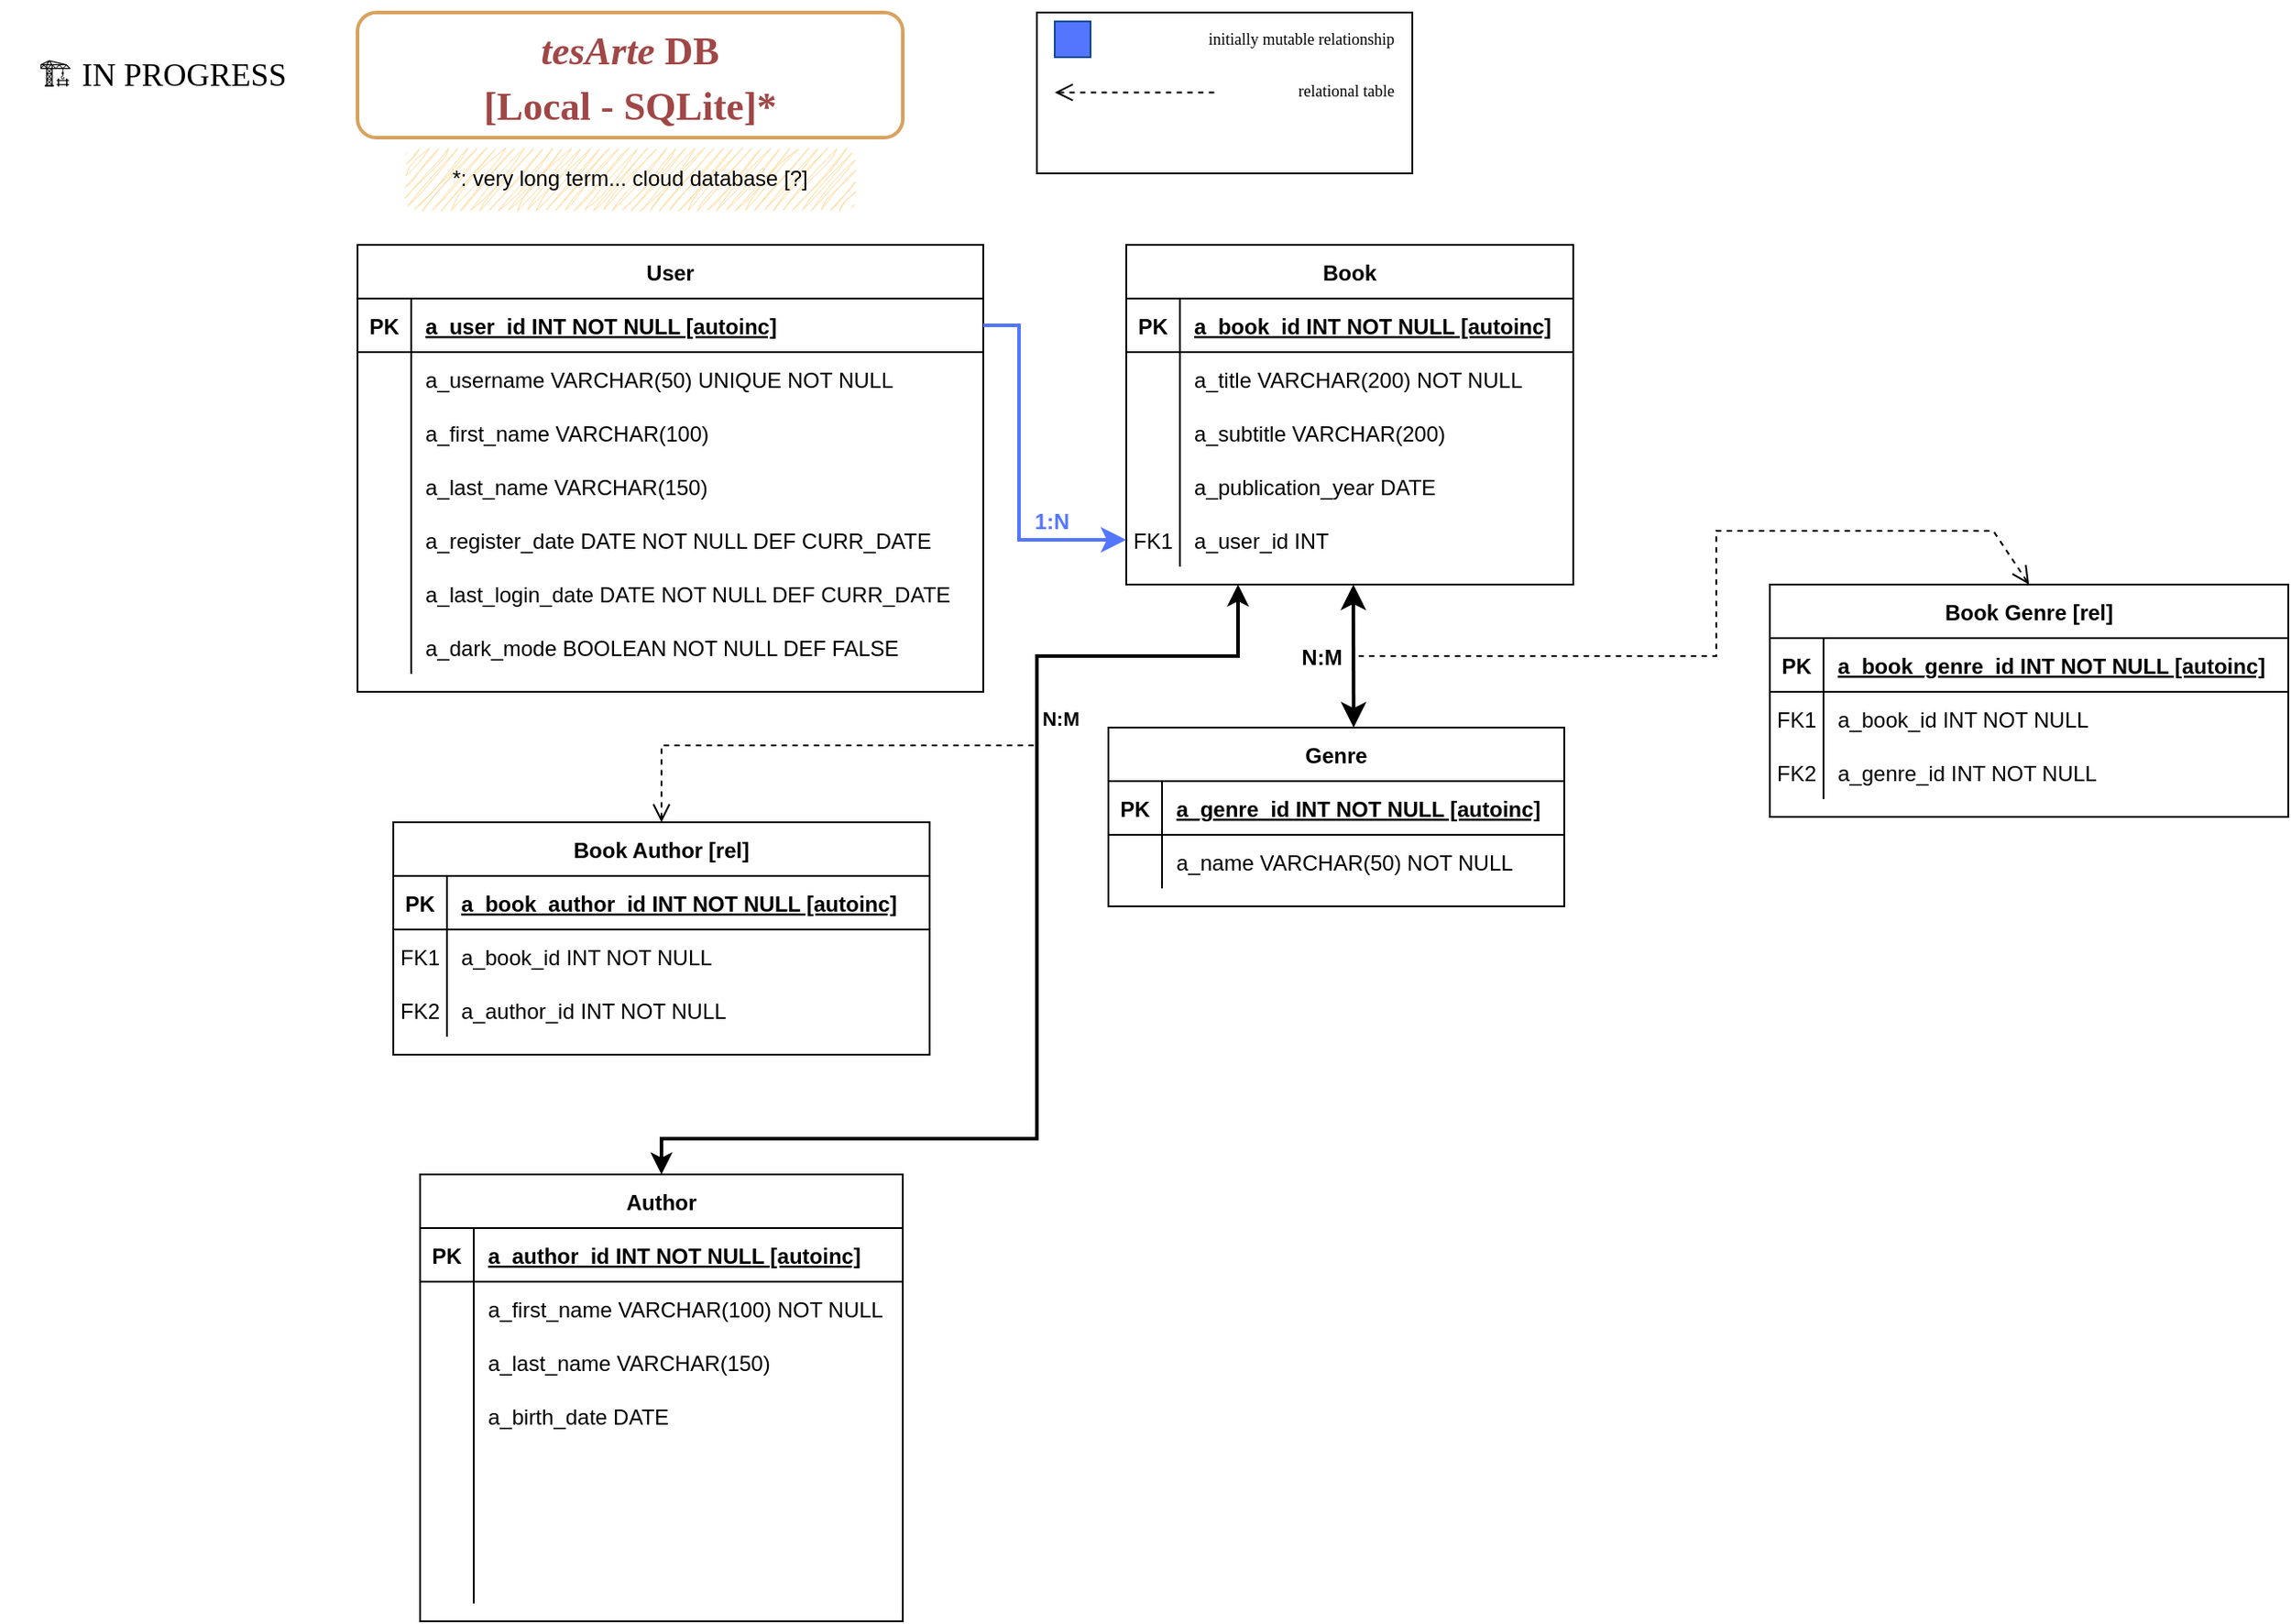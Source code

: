 <mxfile version="26.1.3">
  <diagram id="R2lEEEUBdFMjLlhIrx00" name="Page-1">
    <mxGraphModel dx="1787" dy="993" grid="1" gridSize="10" guides="1" tooltips="1" connect="1" arrows="1" fold="1" page="1" pageScale="1" pageWidth="850" pageHeight="1100" math="0" shadow="0" extFonts="Permanent Marker^https://fonts.googleapis.com/css?family=Permanent+Marker">
      <root>
        <mxCell id="0" />
        <mxCell id="1" parent="0" />
        <mxCell id="jYLX3jrkvLkHpeEgnVUK-285" style="edgeStyle=none;curved=0;rounded=0;orthogonalLoop=1;jettySize=auto;html=1;entryX=0.538;entryY=0;entryDx=0;entryDy=0;fontSize=12;startSize=8;endSize=8;strokeWidth=2;endArrow=classic;startFill=1;startArrow=classic;endFill=1;entryPerimeter=0;" parent="1" target="jYLX3jrkvLkHpeEgnVUK-214" edge="1">
          <mxGeometry relative="1" as="geometry">
            <mxPoint x="357" y="350" as="sourcePoint" />
            <Array as="points" />
          </mxGeometry>
        </mxCell>
        <mxCell id="jYLX3jrkvLkHpeEgnVUK-286" value="N:M" style="edgeLabel;html=1;align=center;verticalAlign=middle;resizable=0;points=[];fontSize=12;fontStyle=1" parent="jYLX3jrkvLkHpeEgnVUK-285" vertex="1" connectable="0">
          <mxGeometry x="-0.133" y="1" relative="1" as="geometry">
            <mxPoint x="-19" y="6" as="offset" />
          </mxGeometry>
        </mxCell>
        <mxCell id="C-vyLk0tnHw3VtMMgP7b-2" value="Book" style="shape=table;startSize=30;container=1;collapsible=1;childLayout=tableLayout;fixedRows=1;rowLines=0;fontStyle=1;align=center;resizeLast=1;" parent="1" vertex="1">
          <mxGeometry x="230" y="160" width="250" height="190" as="geometry" />
        </mxCell>
        <mxCell id="C-vyLk0tnHw3VtMMgP7b-3" value="" style="shape=partialRectangle;collapsible=0;dropTarget=0;pointerEvents=0;fillColor=none;points=[[0,0.5],[1,0.5]];portConstraint=eastwest;top=0;left=0;right=0;bottom=1;" parent="C-vyLk0tnHw3VtMMgP7b-2" vertex="1">
          <mxGeometry y="30" width="250" height="30" as="geometry" />
        </mxCell>
        <mxCell id="C-vyLk0tnHw3VtMMgP7b-4" value="PK" style="shape=partialRectangle;overflow=hidden;connectable=0;fillColor=none;top=0;left=0;bottom=0;right=0;fontStyle=1;" parent="C-vyLk0tnHw3VtMMgP7b-3" vertex="1">
          <mxGeometry width="30" height="30" as="geometry">
            <mxRectangle width="30" height="30" as="alternateBounds" />
          </mxGeometry>
        </mxCell>
        <mxCell id="C-vyLk0tnHw3VtMMgP7b-5" value="a_book_id INT NOT NULL [autoinc]" style="shape=partialRectangle;overflow=hidden;connectable=0;fillColor=none;top=0;left=0;bottom=0;right=0;align=left;spacingLeft=6;fontStyle=5;" parent="C-vyLk0tnHw3VtMMgP7b-3" vertex="1">
          <mxGeometry x="30" width="220" height="30" as="geometry">
            <mxRectangle width="220" height="30" as="alternateBounds" />
          </mxGeometry>
        </mxCell>
        <mxCell id="C-vyLk0tnHw3VtMMgP7b-6" value="" style="shape=partialRectangle;collapsible=0;dropTarget=0;pointerEvents=0;fillColor=none;points=[[0,0.5],[1,0.5]];portConstraint=eastwest;top=0;left=0;right=0;bottom=0;" parent="C-vyLk0tnHw3VtMMgP7b-2" vertex="1">
          <mxGeometry y="60" width="250" height="30" as="geometry" />
        </mxCell>
        <mxCell id="C-vyLk0tnHw3VtMMgP7b-7" value="" style="shape=partialRectangle;overflow=hidden;connectable=0;fillColor=none;top=0;left=0;bottom=0;right=0;" parent="C-vyLk0tnHw3VtMMgP7b-6" vertex="1">
          <mxGeometry width="30" height="30" as="geometry">
            <mxRectangle width="30" height="30" as="alternateBounds" />
          </mxGeometry>
        </mxCell>
        <mxCell id="C-vyLk0tnHw3VtMMgP7b-8" value="a_title VARCHAR(200) NOT NULL" style="shape=partialRectangle;overflow=hidden;connectable=0;fillColor=none;top=0;left=0;bottom=0;right=0;align=left;spacingLeft=6;" parent="C-vyLk0tnHw3VtMMgP7b-6" vertex="1">
          <mxGeometry x="30" width="220" height="30" as="geometry">
            <mxRectangle width="220" height="30" as="alternateBounds" />
          </mxGeometry>
        </mxCell>
        <mxCell id="C-vyLk0tnHw3VtMMgP7b-9" value="" style="shape=partialRectangle;collapsible=0;dropTarget=0;pointerEvents=0;fillColor=none;points=[[0,0.5],[1,0.5]];portConstraint=eastwest;top=0;left=0;right=0;bottom=0;" parent="C-vyLk0tnHw3VtMMgP7b-2" vertex="1">
          <mxGeometry y="90" width="250" height="30" as="geometry" />
        </mxCell>
        <mxCell id="C-vyLk0tnHw3VtMMgP7b-10" value="" style="shape=partialRectangle;overflow=hidden;connectable=0;fillColor=none;top=0;left=0;bottom=0;right=0;" parent="C-vyLk0tnHw3VtMMgP7b-9" vertex="1">
          <mxGeometry width="30" height="30" as="geometry">
            <mxRectangle width="30" height="30" as="alternateBounds" />
          </mxGeometry>
        </mxCell>
        <mxCell id="C-vyLk0tnHw3VtMMgP7b-11" value="a_subtitle VARCHAR(200)" style="shape=partialRectangle;overflow=hidden;connectable=0;fillColor=none;top=0;left=0;bottom=0;right=0;align=left;spacingLeft=6;" parent="C-vyLk0tnHw3VtMMgP7b-9" vertex="1">
          <mxGeometry x="30" width="220" height="30" as="geometry">
            <mxRectangle width="220" height="30" as="alternateBounds" />
          </mxGeometry>
        </mxCell>
        <mxCell id="jYLX3jrkvLkHpeEgnVUK-201" style="shape=partialRectangle;collapsible=0;dropTarget=0;pointerEvents=0;fillColor=none;points=[[0,0.5],[1,0.5]];portConstraint=eastwest;top=0;left=0;right=0;bottom=0;" parent="C-vyLk0tnHw3VtMMgP7b-2" vertex="1">
          <mxGeometry y="120" width="250" height="30" as="geometry" />
        </mxCell>
        <mxCell id="jYLX3jrkvLkHpeEgnVUK-202" value="" style="shape=partialRectangle;overflow=hidden;connectable=0;fillColor=none;top=0;left=0;bottom=0;right=0;" parent="jYLX3jrkvLkHpeEgnVUK-201" vertex="1">
          <mxGeometry width="30" height="30" as="geometry">
            <mxRectangle width="30" height="30" as="alternateBounds" />
          </mxGeometry>
        </mxCell>
        <mxCell id="jYLX3jrkvLkHpeEgnVUK-203" value="a_publication_year DATE" style="shape=partialRectangle;overflow=hidden;connectable=0;fillColor=none;top=0;left=0;bottom=0;right=0;align=left;spacingLeft=6;" parent="jYLX3jrkvLkHpeEgnVUK-201" vertex="1">
          <mxGeometry x="30" width="220" height="30" as="geometry">
            <mxRectangle width="220" height="30" as="alternateBounds" />
          </mxGeometry>
        </mxCell>
        <mxCell id="jYLX3jrkvLkHpeEgnVUK-204" style="shape=partialRectangle;collapsible=0;dropTarget=0;pointerEvents=0;fillColor=none;points=[[0,0.5],[1,0.5]];portConstraint=eastwest;top=0;left=0;right=0;bottom=0;" parent="C-vyLk0tnHw3VtMMgP7b-2" vertex="1">
          <mxGeometry y="150" width="250" height="30" as="geometry" />
        </mxCell>
        <mxCell id="jYLX3jrkvLkHpeEgnVUK-205" value="FK1" style="shape=partialRectangle;overflow=hidden;connectable=0;fillColor=none;top=0;left=0;bottom=0;right=0;" parent="jYLX3jrkvLkHpeEgnVUK-204" vertex="1">
          <mxGeometry width="30" height="30" as="geometry">
            <mxRectangle width="30" height="30" as="alternateBounds" />
          </mxGeometry>
        </mxCell>
        <mxCell id="jYLX3jrkvLkHpeEgnVUK-206" value="a_user_id INT" style="shape=partialRectangle;overflow=hidden;connectable=0;fillColor=none;top=0;left=0;bottom=0;right=0;align=left;spacingLeft=6;" parent="jYLX3jrkvLkHpeEgnVUK-204" vertex="1">
          <mxGeometry x="30" width="220" height="30" as="geometry">
            <mxRectangle width="220" height="30" as="alternateBounds" />
          </mxGeometry>
        </mxCell>
        <mxCell id="C-vyLk0tnHw3VtMMgP7b-23" value="User" style="shape=table;startSize=30;container=1;collapsible=1;childLayout=tableLayout;fixedRows=1;rowLines=0;fontStyle=1;align=center;resizeLast=1;" parent="1" vertex="1">
          <mxGeometry x="-200" y="160" width="350" height="250" as="geometry" />
        </mxCell>
        <mxCell id="C-vyLk0tnHw3VtMMgP7b-24" value="" style="shape=partialRectangle;collapsible=0;dropTarget=0;pointerEvents=0;fillColor=none;points=[[0,0.5],[1,0.5]];portConstraint=eastwest;top=0;left=0;right=0;bottom=1;" parent="C-vyLk0tnHw3VtMMgP7b-23" vertex="1">
          <mxGeometry y="30" width="350" height="30" as="geometry" />
        </mxCell>
        <mxCell id="C-vyLk0tnHw3VtMMgP7b-25" value="PK" style="shape=partialRectangle;overflow=hidden;connectable=0;fillColor=none;top=0;left=0;bottom=0;right=0;fontStyle=1;" parent="C-vyLk0tnHw3VtMMgP7b-24" vertex="1">
          <mxGeometry width="30" height="30" as="geometry">
            <mxRectangle width="30" height="30" as="alternateBounds" />
          </mxGeometry>
        </mxCell>
        <mxCell id="C-vyLk0tnHw3VtMMgP7b-26" value="a_user_id INT NOT NULL [autoinc] " style="shape=partialRectangle;overflow=hidden;connectable=0;fillColor=none;top=0;left=0;bottom=0;right=0;align=left;spacingLeft=6;fontStyle=5;" parent="C-vyLk0tnHw3VtMMgP7b-24" vertex="1">
          <mxGeometry x="30" width="320" height="30" as="geometry">
            <mxRectangle width="320" height="30" as="alternateBounds" />
          </mxGeometry>
        </mxCell>
        <mxCell id="C-vyLk0tnHw3VtMMgP7b-27" value="" style="shape=partialRectangle;collapsible=0;dropTarget=0;pointerEvents=0;fillColor=none;points=[[0,0.5],[1,0.5]];portConstraint=eastwest;top=0;left=0;right=0;bottom=0;" parent="C-vyLk0tnHw3VtMMgP7b-23" vertex="1">
          <mxGeometry y="60" width="350" height="30" as="geometry" />
        </mxCell>
        <mxCell id="C-vyLk0tnHw3VtMMgP7b-28" value="" style="shape=partialRectangle;overflow=hidden;connectable=0;fillColor=none;top=0;left=0;bottom=0;right=0;" parent="C-vyLk0tnHw3VtMMgP7b-27" vertex="1">
          <mxGeometry width="30" height="30" as="geometry">
            <mxRectangle width="30" height="30" as="alternateBounds" />
          </mxGeometry>
        </mxCell>
        <mxCell id="C-vyLk0tnHw3VtMMgP7b-29" value="a_username VARCHAR(50) UNIQUE NOT NULL" style="shape=partialRectangle;overflow=hidden;connectable=0;fillColor=none;top=0;left=0;bottom=0;right=0;align=left;spacingLeft=6;" parent="C-vyLk0tnHw3VtMMgP7b-27" vertex="1">
          <mxGeometry x="30" width="320" height="30" as="geometry">
            <mxRectangle width="320" height="30" as="alternateBounds" />
          </mxGeometry>
        </mxCell>
        <mxCell id="jYLX3jrkvLkHpeEgnVUK-41" style="shape=partialRectangle;collapsible=0;dropTarget=0;pointerEvents=0;fillColor=none;points=[[0,0.5],[1,0.5]];portConstraint=eastwest;top=0;left=0;right=0;bottom=0;" parent="C-vyLk0tnHw3VtMMgP7b-23" vertex="1">
          <mxGeometry y="90" width="350" height="30" as="geometry" />
        </mxCell>
        <mxCell id="jYLX3jrkvLkHpeEgnVUK-42" style="shape=partialRectangle;overflow=hidden;connectable=0;fillColor=none;top=0;left=0;bottom=0;right=0;" parent="jYLX3jrkvLkHpeEgnVUK-41" vertex="1">
          <mxGeometry width="30" height="30" as="geometry">
            <mxRectangle width="30" height="30" as="alternateBounds" />
          </mxGeometry>
        </mxCell>
        <mxCell id="jYLX3jrkvLkHpeEgnVUK-43" value="a_first_name VARCHAR(100)" style="shape=partialRectangle;overflow=hidden;connectable=0;fillColor=none;top=0;left=0;bottom=0;right=0;align=left;spacingLeft=6;" parent="jYLX3jrkvLkHpeEgnVUK-41" vertex="1">
          <mxGeometry x="30" width="320" height="30" as="geometry">
            <mxRectangle width="320" height="30" as="alternateBounds" />
          </mxGeometry>
        </mxCell>
        <mxCell id="jYLX3jrkvLkHpeEgnVUK-44" style="shape=partialRectangle;collapsible=0;dropTarget=0;pointerEvents=0;fillColor=none;points=[[0,0.5],[1,0.5]];portConstraint=eastwest;top=0;left=0;right=0;bottom=0;" parent="C-vyLk0tnHw3VtMMgP7b-23" vertex="1">
          <mxGeometry y="120" width="350" height="30" as="geometry" />
        </mxCell>
        <mxCell id="jYLX3jrkvLkHpeEgnVUK-45" style="shape=partialRectangle;overflow=hidden;connectable=0;fillColor=none;top=0;left=0;bottom=0;right=0;" parent="jYLX3jrkvLkHpeEgnVUK-44" vertex="1">
          <mxGeometry width="30" height="30" as="geometry">
            <mxRectangle width="30" height="30" as="alternateBounds" />
          </mxGeometry>
        </mxCell>
        <mxCell id="jYLX3jrkvLkHpeEgnVUK-46" value="a_last_name VARCHAR(150)" style="shape=partialRectangle;overflow=hidden;connectable=0;fillColor=none;top=0;left=0;bottom=0;right=0;align=left;spacingLeft=6;" parent="jYLX3jrkvLkHpeEgnVUK-44" vertex="1">
          <mxGeometry x="30" width="320" height="30" as="geometry">
            <mxRectangle width="320" height="30" as="alternateBounds" />
          </mxGeometry>
        </mxCell>
        <mxCell id="jYLX3jrkvLkHpeEgnVUK-47" style="shape=partialRectangle;collapsible=0;dropTarget=0;pointerEvents=0;fillColor=none;points=[[0,0.5],[1,0.5]];portConstraint=eastwest;top=0;left=0;right=0;bottom=0;" parent="C-vyLk0tnHw3VtMMgP7b-23" vertex="1">
          <mxGeometry y="150" width="350" height="30" as="geometry" />
        </mxCell>
        <mxCell id="jYLX3jrkvLkHpeEgnVUK-48" style="shape=partialRectangle;overflow=hidden;connectable=0;fillColor=none;top=0;left=0;bottom=0;right=0;" parent="jYLX3jrkvLkHpeEgnVUK-47" vertex="1">
          <mxGeometry width="30" height="30" as="geometry">
            <mxRectangle width="30" height="30" as="alternateBounds" />
          </mxGeometry>
        </mxCell>
        <mxCell id="jYLX3jrkvLkHpeEgnVUK-49" value="a_register_date DATE NOT NULL DEF CURR_DATE" style="shape=partialRectangle;overflow=hidden;connectable=0;fillColor=none;top=0;left=0;bottom=0;right=0;align=left;spacingLeft=6;" parent="jYLX3jrkvLkHpeEgnVUK-47" vertex="1">
          <mxGeometry x="30" width="320" height="30" as="geometry">
            <mxRectangle width="320" height="30" as="alternateBounds" />
          </mxGeometry>
        </mxCell>
        <mxCell id="jYLX3jrkvLkHpeEgnVUK-50" style="shape=partialRectangle;collapsible=0;dropTarget=0;pointerEvents=0;fillColor=none;points=[[0,0.5],[1,0.5]];portConstraint=eastwest;top=0;left=0;right=0;bottom=0;" parent="C-vyLk0tnHw3VtMMgP7b-23" vertex="1">
          <mxGeometry y="180" width="350" height="30" as="geometry" />
        </mxCell>
        <mxCell id="jYLX3jrkvLkHpeEgnVUK-51" style="shape=partialRectangle;overflow=hidden;connectable=0;fillColor=none;top=0;left=0;bottom=0;right=0;" parent="jYLX3jrkvLkHpeEgnVUK-50" vertex="1">
          <mxGeometry width="30" height="30" as="geometry">
            <mxRectangle width="30" height="30" as="alternateBounds" />
          </mxGeometry>
        </mxCell>
        <mxCell id="jYLX3jrkvLkHpeEgnVUK-52" value="a_last_login_date DATE NOT NULL DEF CURR_DATE" style="shape=partialRectangle;overflow=hidden;connectable=0;fillColor=none;top=0;left=0;bottom=0;right=0;align=left;spacingLeft=6;" parent="jYLX3jrkvLkHpeEgnVUK-50" vertex="1">
          <mxGeometry x="30" width="320" height="30" as="geometry">
            <mxRectangle width="320" height="30" as="alternateBounds" />
          </mxGeometry>
        </mxCell>
        <mxCell id="jYLX3jrkvLkHpeEgnVUK-53" style="shape=partialRectangle;collapsible=0;dropTarget=0;pointerEvents=0;fillColor=none;points=[[0,0.5],[1,0.5]];portConstraint=eastwest;top=0;left=0;right=0;bottom=0;" parent="C-vyLk0tnHw3VtMMgP7b-23" vertex="1">
          <mxGeometry y="210" width="350" height="30" as="geometry" />
        </mxCell>
        <mxCell id="jYLX3jrkvLkHpeEgnVUK-54" style="shape=partialRectangle;overflow=hidden;connectable=0;fillColor=none;top=0;left=0;bottom=0;right=0;" parent="jYLX3jrkvLkHpeEgnVUK-53" vertex="1">
          <mxGeometry width="30" height="30" as="geometry">
            <mxRectangle width="30" height="30" as="alternateBounds" />
          </mxGeometry>
        </mxCell>
        <mxCell id="jYLX3jrkvLkHpeEgnVUK-55" value="a_dark_mode BOOLEAN NOT NULL DEF FALSE" style="shape=partialRectangle;overflow=hidden;connectable=0;fillColor=none;top=0;left=0;bottom=0;right=0;align=left;spacingLeft=6;" parent="jYLX3jrkvLkHpeEgnVUK-53" vertex="1">
          <mxGeometry x="30" width="320" height="30" as="geometry">
            <mxRectangle width="320" height="30" as="alternateBounds" />
          </mxGeometry>
        </mxCell>
        <mxCell id="jYLX3jrkvLkHpeEgnVUK-1" value="&lt;h1 style=&quot;line-height: 20%;&quot;&gt;&lt;font face=&quot;Lucida Console&quot; style=&quot;font-size: 22px; line-height: 20%;&quot;&gt;&lt;font&gt;&lt;i&gt;tesArte &lt;/i&gt;DB&lt;/font&gt;&lt;/font&gt;&lt;/h1&gt;&lt;h1 style=&quot;line-height: 20%;&quot;&gt;&lt;font face=&quot;Lucida Console&quot; style=&quot;font-size: 22px; line-height: 20%;&quot;&gt;&lt;font&gt;[Local - SQLite]*&lt;/font&gt;&lt;/font&gt;&lt;/h1&gt;" style="text;strokeColor=#D8A25E;fillColor=none;html=1;align=center;verticalAlign=middle;whiteSpace=wrap;rounded=1;fontSize=16;labelBorderColor=none;labelBackgroundColor=none;fontColor=light-dark(#A04747,#EDEDED);perimeterSpacing=0;glass=0;strokeWidth=2;spacingTop=0;spacingLeft=0;spacingBottom=0;spacing=0;" parent="1" vertex="1">
          <mxGeometry x="-200" y="30" width="305" height="70" as="geometry" />
        </mxCell>
        <mxCell id="jYLX3jrkvLkHpeEgnVUK-56" value="*: very long term... cloud database [?]" style="text;strokeColor=none;fillColor=light-dark(#FFDA9A,#806E4C);html=1;align=center;verticalAlign=middle;whiteSpace=wrap;rounded=1;fontSize=12;labelBackgroundColor=none;spacingTop=0;spacingBottom=0;spacing=2;sketch=1;curveFitting=1;jiggle=2;fillStyle=hachure;" parent="1" vertex="1">
          <mxGeometry x="-173.12" y="106" width="251.25" height="34" as="geometry" />
        </mxCell>
        <mxCell id="jYLX3jrkvLkHpeEgnVUK-57" style="edgeStyle=none;curved=1;rounded=0;orthogonalLoop=1;jettySize=auto;html=1;exitX=0;exitY=0.5;exitDx=0;exitDy=0;fontSize=12;startSize=8;endSize=8;" parent="1" source="jYLX3jrkvLkHpeEgnVUK-56" target="jYLX3jrkvLkHpeEgnVUK-56" edge="1">
          <mxGeometry relative="1" as="geometry" />
        </mxCell>
        <mxCell id="jYLX3jrkvLkHpeEgnVUK-58" value="&lt;div align=&quot;right&quot;&gt;&lt;font style=&quot;font-size: 9px;&quot; face=&quot;Lucida Console&quot;&gt;initially mutable relationship&lt;/font&gt;&lt;/div&gt;&lt;div align=&quot;right&quot;&gt;&lt;font style=&quot;font-size: 9px;&quot; face=&quot;Lucida Console&quot;&gt;&lt;br&gt;&lt;/font&gt;&lt;/div&gt;&lt;div align=&quot;right&quot;&gt;&lt;font style=&quot;font-size: 9px;&quot; face=&quot;Lucida Console&quot;&gt;relational table&lt;/font&gt;&lt;/div&gt;&lt;div&gt;&lt;font style=&quot;font-size: 9px;&quot; face=&quot;Lucida Console&quot;&gt;&lt;br&gt;&lt;/font&gt;&lt;/div&gt;&lt;div&gt;&lt;font style=&quot;font-size: 9px;&quot; face=&quot;Lucida Console&quot;&gt;&lt;br&gt;&lt;/font&gt;&lt;/div&gt;" style="rounded=0;whiteSpace=wrap;html=1;align=right;spacingRight=8;verticalAlign=top;" parent="1" vertex="1">
          <mxGeometry x="180" y="30" width="210" height="90" as="geometry" />
        </mxCell>
        <mxCell id="jYLX3jrkvLkHpeEgnVUK-59" value="" style="rounded=0;whiteSpace=wrap;html=1;fillColor=#5476FF;strokeColor=#0D4A99;" parent="1" vertex="1">
          <mxGeometry x="190" y="35" width="20" height="20" as="geometry" />
        </mxCell>
        <mxCell id="jYLX3jrkvLkHpeEgnVUK-214" value="Genre" style="shape=table;startSize=30;container=1;collapsible=1;childLayout=tableLayout;fixedRows=1;rowLines=0;fontStyle=1;align=center;resizeLast=1;" parent="1" vertex="1">
          <mxGeometry x="220" y="430" width="255" height="100" as="geometry" />
        </mxCell>
        <mxCell id="jYLX3jrkvLkHpeEgnVUK-215" value="" style="shape=partialRectangle;collapsible=0;dropTarget=0;pointerEvents=0;fillColor=none;points=[[0,0.5],[1,0.5]];portConstraint=eastwest;top=0;left=0;right=0;bottom=1;" parent="jYLX3jrkvLkHpeEgnVUK-214" vertex="1">
          <mxGeometry y="30" width="255" height="30" as="geometry" />
        </mxCell>
        <mxCell id="jYLX3jrkvLkHpeEgnVUK-216" value="PK" style="shape=partialRectangle;overflow=hidden;connectable=0;fillColor=none;top=0;left=0;bottom=0;right=0;fontStyle=1;" parent="jYLX3jrkvLkHpeEgnVUK-215" vertex="1">
          <mxGeometry width="30" height="30" as="geometry">
            <mxRectangle width="30" height="30" as="alternateBounds" />
          </mxGeometry>
        </mxCell>
        <mxCell id="jYLX3jrkvLkHpeEgnVUK-217" value="a_genre_id INT NOT NULL [autoinc]" style="shape=partialRectangle;overflow=hidden;connectable=0;fillColor=none;top=0;left=0;bottom=0;right=0;align=left;spacingLeft=6;fontStyle=5;" parent="jYLX3jrkvLkHpeEgnVUK-215" vertex="1">
          <mxGeometry x="30" width="225" height="30" as="geometry">
            <mxRectangle width="225" height="30" as="alternateBounds" />
          </mxGeometry>
        </mxCell>
        <mxCell id="jYLX3jrkvLkHpeEgnVUK-221" value="" style="shape=partialRectangle;collapsible=0;dropTarget=0;pointerEvents=0;fillColor=none;points=[[0,0.5],[1,0.5]];portConstraint=eastwest;top=0;left=0;right=0;bottom=0;" parent="jYLX3jrkvLkHpeEgnVUK-214" vertex="1">
          <mxGeometry y="60" width="255" height="30" as="geometry" />
        </mxCell>
        <mxCell id="jYLX3jrkvLkHpeEgnVUK-222" value="" style="shape=partialRectangle;overflow=hidden;connectable=0;fillColor=none;top=0;left=0;bottom=0;right=0;" parent="jYLX3jrkvLkHpeEgnVUK-221" vertex="1">
          <mxGeometry width="30" height="30" as="geometry">
            <mxRectangle width="30" height="30" as="alternateBounds" />
          </mxGeometry>
        </mxCell>
        <mxCell id="jYLX3jrkvLkHpeEgnVUK-223" value="a_name VARCHAR(50) NOT NULL" style="shape=partialRectangle;overflow=hidden;connectable=0;fillColor=none;top=0;left=0;bottom=0;right=0;align=left;spacingLeft=6;" parent="jYLX3jrkvLkHpeEgnVUK-221" vertex="1">
          <mxGeometry x="30" width="225" height="30" as="geometry">
            <mxRectangle width="225" height="30" as="alternateBounds" />
          </mxGeometry>
        </mxCell>
        <mxCell id="jYLX3jrkvLkHpeEgnVUK-287" style="edgeStyle=none;curved=0;rounded=0;orthogonalLoop=1;jettySize=auto;html=1;fontSize=12;startSize=8;endSize=8;endArrow=none;startFill=0;startArrow=open;dashed=1;exitX=0.5;exitY=0;exitDx=0;exitDy=0;" parent="1" source="jYLX3jrkvLkHpeEgnVUK-258" edge="1">
          <mxGeometry relative="1" as="geometry">
            <mxPoint x="360" y="390" as="targetPoint" />
            <mxPoint x="590" y="410" as="sourcePoint" />
            <Array as="points">
              <mxPoint x="715" y="320" />
              <mxPoint x="560" y="320" />
              <mxPoint x="560" y="390" />
            </Array>
          </mxGeometry>
        </mxCell>
        <mxCell id="jYLX3jrkvLkHpeEgnVUK-258" value="Book Genre [rel]" style="shape=table;startSize=30;container=1;collapsible=1;childLayout=tableLayout;fixedRows=1;rowLines=0;fontStyle=1;align=center;resizeLast=1;" parent="1" vertex="1">
          <mxGeometry x="590" y="350" width="290" height="130" as="geometry" />
        </mxCell>
        <mxCell id="jYLX3jrkvLkHpeEgnVUK-259" value="" style="shape=partialRectangle;collapsible=0;dropTarget=0;pointerEvents=0;fillColor=none;points=[[0,0.5],[1,0.5]];portConstraint=eastwest;top=0;left=0;right=0;bottom=1;" parent="jYLX3jrkvLkHpeEgnVUK-258" vertex="1">
          <mxGeometry y="30" width="290" height="30" as="geometry" />
        </mxCell>
        <mxCell id="jYLX3jrkvLkHpeEgnVUK-260" value="PK" style="shape=partialRectangle;overflow=hidden;connectable=0;fillColor=none;top=0;left=0;bottom=0;right=0;fontStyle=1;" parent="jYLX3jrkvLkHpeEgnVUK-259" vertex="1">
          <mxGeometry width="30" height="30" as="geometry">
            <mxRectangle width="30" height="30" as="alternateBounds" />
          </mxGeometry>
        </mxCell>
        <mxCell id="jYLX3jrkvLkHpeEgnVUK-261" value="a_book_genre_id INT NOT NULL [autoinc]" style="shape=partialRectangle;overflow=hidden;connectable=0;fillColor=none;top=0;left=0;bottom=0;right=0;align=left;spacingLeft=6;fontStyle=5;" parent="jYLX3jrkvLkHpeEgnVUK-259" vertex="1">
          <mxGeometry x="30" width="260" height="30" as="geometry">
            <mxRectangle width="260" height="30" as="alternateBounds" />
          </mxGeometry>
        </mxCell>
        <mxCell id="jYLX3jrkvLkHpeEgnVUK-262" value="" style="shape=partialRectangle;collapsible=0;dropTarget=0;pointerEvents=0;fillColor=none;points=[[0,0.5],[1,0.5]];portConstraint=eastwest;top=0;left=0;right=0;bottom=0;" parent="jYLX3jrkvLkHpeEgnVUK-258" vertex="1">
          <mxGeometry y="60" width="290" height="30" as="geometry" />
        </mxCell>
        <mxCell id="jYLX3jrkvLkHpeEgnVUK-263" value="FK1" style="shape=partialRectangle;overflow=hidden;connectable=0;fillColor=none;top=0;left=0;bottom=0;right=0;" parent="jYLX3jrkvLkHpeEgnVUK-262" vertex="1">
          <mxGeometry width="30" height="30" as="geometry">
            <mxRectangle width="30" height="30" as="alternateBounds" />
          </mxGeometry>
        </mxCell>
        <mxCell id="jYLX3jrkvLkHpeEgnVUK-264" value="a_book_id INT NOT NULL" style="shape=partialRectangle;overflow=hidden;connectable=0;fillColor=none;top=0;left=0;bottom=0;right=0;align=left;spacingLeft=6;" parent="jYLX3jrkvLkHpeEgnVUK-262" vertex="1">
          <mxGeometry x="30" width="260" height="30" as="geometry">
            <mxRectangle width="260" height="30" as="alternateBounds" />
          </mxGeometry>
        </mxCell>
        <mxCell id="jYLX3jrkvLkHpeEgnVUK-265" value="" style="shape=partialRectangle;collapsible=0;dropTarget=0;pointerEvents=0;fillColor=none;points=[[0,0.5],[1,0.5]];portConstraint=eastwest;top=0;left=0;right=0;bottom=0;" parent="jYLX3jrkvLkHpeEgnVUK-258" vertex="1">
          <mxGeometry y="90" width="290" height="30" as="geometry" />
        </mxCell>
        <mxCell id="jYLX3jrkvLkHpeEgnVUK-266" value="FK2" style="shape=partialRectangle;overflow=hidden;connectable=0;fillColor=none;top=0;left=0;bottom=0;right=0;" parent="jYLX3jrkvLkHpeEgnVUK-265" vertex="1">
          <mxGeometry width="30" height="30" as="geometry">
            <mxRectangle width="30" height="30" as="alternateBounds" />
          </mxGeometry>
        </mxCell>
        <mxCell id="jYLX3jrkvLkHpeEgnVUK-267" value="a_genre_id INT NOT NULL" style="shape=partialRectangle;overflow=hidden;connectable=0;fillColor=none;top=0;left=0;bottom=0;right=0;align=left;spacingLeft=6;" parent="jYLX3jrkvLkHpeEgnVUK-265" vertex="1">
          <mxGeometry x="30" width="260" height="30" as="geometry">
            <mxRectangle width="260" height="30" as="alternateBounds" />
          </mxGeometry>
        </mxCell>
        <mxCell id="jYLX3jrkvLkHpeEgnVUK-283" style="edgeStyle=none;curved=0;rounded=0;orthogonalLoop=1;jettySize=auto;html=1;exitX=0;exitY=0.5;exitDx=0;exitDy=0;entryX=1;entryY=0.5;entryDx=0;entryDy=0;fontSize=12;startSize=8;endSize=8;strokeColor=#5476FF;strokeWidth=2;endArrow=none;startFill=1;startArrow=classic;" parent="1" source="jYLX3jrkvLkHpeEgnVUK-204" target="C-vyLk0tnHw3VtMMgP7b-24" edge="1">
          <mxGeometry relative="1" as="geometry">
            <Array as="points">
              <mxPoint x="170" y="325" />
              <mxPoint x="170" y="205" />
            </Array>
          </mxGeometry>
        </mxCell>
        <mxCell id="jYLX3jrkvLkHpeEgnVUK-284" value="&lt;span style=&quot;color: rgb(84, 118, 255);&quot;&gt;1:N&lt;/span&gt;" style="edgeLabel;html=1;align=center;verticalAlign=middle;resizable=0;points=[];fontSize=12;fontStyle=1" parent="jYLX3jrkvLkHpeEgnVUK-283" vertex="1" connectable="0">
          <mxGeometry x="-0.551" relative="1" as="geometry">
            <mxPoint x="3" y="-10" as="offset" />
          </mxGeometry>
        </mxCell>
        <mxCell id="jYLX3jrkvLkHpeEgnVUK-291" style="edgeStyle=none;curved=1;rounded=0;orthogonalLoop=1;jettySize=auto;html=1;fontSize=12;startSize=8;endSize=8;endArrow=none;startFill=0;startArrow=open;dashed=1;" parent="1" edge="1">
          <mxGeometry relative="1" as="geometry">
            <mxPoint x="280" y="74.71" as="targetPoint" />
            <mxPoint x="190" y="74.71" as="sourcePoint" />
          </mxGeometry>
        </mxCell>
        <mxCell id="jYLX3jrkvLkHpeEgnVUK-292" value="&lt;font face=&quot;Lucida Console&quot;&gt;🏗️ IN PROGRESS&lt;/font&gt;" style="text;html=1;align=center;verticalAlign=middle;resizable=0;points=[];autosize=1;strokeColor=none;fillColor=none;fontSize=18;" parent="1" vertex="1">
          <mxGeometry x="-400" y="45" width="180" height="40" as="geometry" />
        </mxCell>
        <mxCell id="LUSsFfbMMqIaKusv16E2-23" style="edgeStyle=orthogonalEdgeStyle;rounded=0;orthogonalLoop=1;jettySize=auto;html=1;exitX=0.5;exitY=0;exitDx=0;exitDy=0;entryX=0.25;entryY=1;entryDx=0;entryDy=0;strokeWidth=2;startArrow=classic;startFill=1;" edge="1" parent="1" source="jYLX3jrkvLkHpeEgnVUK-293" target="C-vyLk0tnHw3VtMMgP7b-2">
          <mxGeometry relative="1" as="geometry">
            <Array as="points">
              <mxPoint x="-30" y="660" />
              <mxPoint x="180" y="660" />
              <mxPoint x="180" y="390" />
              <mxPoint x="292" y="390" />
            </Array>
          </mxGeometry>
        </mxCell>
        <mxCell id="LUSsFfbMMqIaKusv16E2-24" value="N:M" style="edgeLabel;html=1;align=center;verticalAlign=middle;resizable=0;points=[];fontStyle=1" vertex="1" connectable="0" parent="LUSsFfbMMqIaKusv16E2-23">
          <mxGeometry x="0.178" y="-2" relative="1" as="geometry">
            <mxPoint x="11" y="-81" as="offset" />
          </mxGeometry>
        </mxCell>
        <mxCell id="jYLX3jrkvLkHpeEgnVUK-293" value="Author" style="shape=table;startSize=30;container=1;collapsible=1;childLayout=tableLayout;fixedRows=1;rowLines=0;fontStyle=1;align=center;resizeLast=1;" parent="1" vertex="1">
          <mxGeometry x="-165" y="680" width="270" height="250" as="geometry" />
        </mxCell>
        <mxCell id="jYLX3jrkvLkHpeEgnVUK-294" value="" style="shape=partialRectangle;collapsible=0;dropTarget=0;pointerEvents=0;fillColor=none;points=[[0,0.5],[1,0.5]];portConstraint=eastwest;top=0;left=0;right=0;bottom=1;" parent="jYLX3jrkvLkHpeEgnVUK-293" vertex="1">
          <mxGeometry y="30" width="270" height="30" as="geometry" />
        </mxCell>
        <mxCell id="jYLX3jrkvLkHpeEgnVUK-295" value="PK" style="shape=partialRectangle;overflow=hidden;connectable=0;fillColor=none;top=0;left=0;bottom=0;right=0;fontStyle=1;" parent="jYLX3jrkvLkHpeEgnVUK-294" vertex="1">
          <mxGeometry width="30" height="30" as="geometry">
            <mxRectangle width="30" height="30" as="alternateBounds" />
          </mxGeometry>
        </mxCell>
        <mxCell id="jYLX3jrkvLkHpeEgnVUK-296" value="a_author_id INT NOT NULL [autoinc]" style="shape=partialRectangle;overflow=hidden;connectable=0;fillColor=none;top=0;left=0;bottom=0;right=0;align=left;spacingLeft=6;fontStyle=5;" parent="jYLX3jrkvLkHpeEgnVUK-294" vertex="1">
          <mxGeometry x="30" width="240" height="30" as="geometry">
            <mxRectangle width="240" height="30" as="alternateBounds" />
          </mxGeometry>
        </mxCell>
        <mxCell id="jYLX3jrkvLkHpeEgnVUK-297" value="" style="shape=partialRectangle;collapsible=0;dropTarget=0;pointerEvents=0;fillColor=none;points=[[0,0.5],[1,0.5]];portConstraint=eastwest;top=0;left=0;right=0;bottom=0;" parent="jYLX3jrkvLkHpeEgnVUK-293" vertex="1">
          <mxGeometry y="60" width="270" height="30" as="geometry" />
        </mxCell>
        <mxCell id="jYLX3jrkvLkHpeEgnVUK-298" value="" style="shape=partialRectangle;overflow=hidden;connectable=0;fillColor=none;top=0;left=0;bottom=0;right=0;" parent="jYLX3jrkvLkHpeEgnVUK-297" vertex="1">
          <mxGeometry width="30" height="30" as="geometry">
            <mxRectangle width="30" height="30" as="alternateBounds" />
          </mxGeometry>
        </mxCell>
        <mxCell id="jYLX3jrkvLkHpeEgnVUK-299" value="a_first_name VARCHAR(100) NOT NULL" style="shape=partialRectangle;overflow=hidden;connectable=0;fillColor=none;top=0;left=0;bottom=0;right=0;align=left;spacingLeft=6;" parent="jYLX3jrkvLkHpeEgnVUK-297" vertex="1">
          <mxGeometry x="30" width="240" height="30" as="geometry">
            <mxRectangle width="240" height="30" as="alternateBounds" />
          </mxGeometry>
        </mxCell>
        <mxCell id="jYLX3jrkvLkHpeEgnVUK-300" value="" style="shape=partialRectangle;collapsible=0;dropTarget=0;pointerEvents=0;fillColor=none;points=[[0,0.5],[1,0.5]];portConstraint=eastwest;top=0;left=0;right=0;bottom=0;" parent="jYLX3jrkvLkHpeEgnVUK-293" vertex="1">
          <mxGeometry y="90" width="270" height="30" as="geometry" />
        </mxCell>
        <mxCell id="jYLX3jrkvLkHpeEgnVUK-301" value="" style="shape=partialRectangle;overflow=hidden;connectable=0;fillColor=none;top=0;left=0;bottom=0;right=0;" parent="jYLX3jrkvLkHpeEgnVUK-300" vertex="1">
          <mxGeometry width="30" height="30" as="geometry">
            <mxRectangle width="30" height="30" as="alternateBounds" />
          </mxGeometry>
        </mxCell>
        <mxCell id="jYLX3jrkvLkHpeEgnVUK-302" value="a_last_name VARCHAR(150)" style="shape=partialRectangle;overflow=hidden;connectable=0;fillColor=none;top=0;left=0;bottom=0;right=0;align=left;spacingLeft=6;" parent="jYLX3jrkvLkHpeEgnVUK-300" vertex="1">
          <mxGeometry x="30" width="240" height="30" as="geometry">
            <mxRectangle width="240" height="30" as="alternateBounds" />
          </mxGeometry>
        </mxCell>
        <mxCell id="jYLX3jrkvLkHpeEgnVUK-303" style="shape=partialRectangle;collapsible=0;dropTarget=0;pointerEvents=0;fillColor=none;points=[[0,0.5],[1,0.5]];portConstraint=eastwest;top=0;left=0;right=0;bottom=0;" parent="jYLX3jrkvLkHpeEgnVUK-293" vertex="1">
          <mxGeometry y="120" width="270" height="30" as="geometry" />
        </mxCell>
        <mxCell id="jYLX3jrkvLkHpeEgnVUK-304" value="" style="shape=partialRectangle;overflow=hidden;connectable=0;fillColor=none;top=0;left=0;bottom=0;right=0;" parent="jYLX3jrkvLkHpeEgnVUK-303" vertex="1">
          <mxGeometry width="30" height="30" as="geometry">
            <mxRectangle width="30" height="30" as="alternateBounds" />
          </mxGeometry>
        </mxCell>
        <mxCell id="jYLX3jrkvLkHpeEgnVUK-305" value="a_birth_date DATE" style="shape=partialRectangle;overflow=hidden;connectable=0;fillColor=none;top=0;left=0;bottom=0;right=0;align=left;spacingLeft=6;" parent="jYLX3jrkvLkHpeEgnVUK-303" vertex="1">
          <mxGeometry x="30" width="240" height="30" as="geometry">
            <mxRectangle width="240" height="30" as="alternateBounds" />
          </mxGeometry>
        </mxCell>
        <mxCell id="jYLX3jrkvLkHpeEgnVUK-306" style="shape=partialRectangle;collapsible=0;dropTarget=0;pointerEvents=0;fillColor=none;points=[[0,0.5],[1,0.5]];portConstraint=eastwest;top=0;left=0;right=0;bottom=0;" parent="jYLX3jrkvLkHpeEgnVUK-293" vertex="1">
          <mxGeometry y="150" width="270" height="30" as="geometry" />
        </mxCell>
        <mxCell id="jYLX3jrkvLkHpeEgnVUK-307" value="" style="shape=partialRectangle;overflow=hidden;connectable=0;fillColor=none;top=0;left=0;bottom=0;right=0;" parent="jYLX3jrkvLkHpeEgnVUK-306" vertex="1">
          <mxGeometry width="30" height="30" as="geometry">
            <mxRectangle width="30" height="30" as="alternateBounds" />
          </mxGeometry>
        </mxCell>
        <mxCell id="jYLX3jrkvLkHpeEgnVUK-308" value="" style="shape=partialRectangle;overflow=hidden;connectable=0;fillColor=none;top=0;left=0;bottom=0;right=0;align=left;spacingLeft=6;" parent="jYLX3jrkvLkHpeEgnVUK-306" vertex="1">
          <mxGeometry x="30" width="240" height="30" as="geometry">
            <mxRectangle width="240" height="30" as="alternateBounds" />
          </mxGeometry>
        </mxCell>
        <mxCell id="jYLX3jrkvLkHpeEgnVUK-309" style="shape=partialRectangle;collapsible=0;dropTarget=0;pointerEvents=0;fillColor=none;points=[[0,0.5],[1,0.5]];portConstraint=eastwest;top=0;left=0;right=0;bottom=0;" parent="jYLX3jrkvLkHpeEgnVUK-293" vertex="1">
          <mxGeometry y="180" width="270" height="30" as="geometry" />
        </mxCell>
        <mxCell id="jYLX3jrkvLkHpeEgnVUK-310" value="" style="shape=partialRectangle;overflow=hidden;connectable=0;fillColor=none;top=0;left=0;bottom=0;right=0;" parent="jYLX3jrkvLkHpeEgnVUK-309" vertex="1">
          <mxGeometry width="30" height="30" as="geometry">
            <mxRectangle width="30" height="30" as="alternateBounds" />
          </mxGeometry>
        </mxCell>
        <mxCell id="jYLX3jrkvLkHpeEgnVUK-311" value="" style="shape=partialRectangle;overflow=hidden;connectable=0;fillColor=none;top=0;left=0;bottom=0;right=0;align=left;spacingLeft=6;" parent="jYLX3jrkvLkHpeEgnVUK-309" vertex="1">
          <mxGeometry x="30" width="240" height="30" as="geometry">
            <mxRectangle width="240" height="30" as="alternateBounds" />
          </mxGeometry>
        </mxCell>
        <mxCell id="jYLX3jrkvLkHpeEgnVUK-312" style="shape=partialRectangle;collapsible=0;dropTarget=0;pointerEvents=0;fillColor=none;points=[[0,0.5],[1,0.5]];portConstraint=eastwest;top=0;left=0;right=0;bottom=0;" parent="jYLX3jrkvLkHpeEgnVUK-293" vertex="1">
          <mxGeometry y="210" width="270" height="30" as="geometry" />
        </mxCell>
        <mxCell id="jYLX3jrkvLkHpeEgnVUK-313" value="" style="shape=partialRectangle;overflow=hidden;connectable=0;fillColor=none;top=0;left=0;bottom=0;right=0;" parent="jYLX3jrkvLkHpeEgnVUK-312" vertex="1">
          <mxGeometry width="30" height="30" as="geometry">
            <mxRectangle width="30" height="30" as="alternateBounds" />
          </mxGeometry>
        </mxCell>
        <mxCell id="jYLX3jrkvLkHpeEgnVUK-314" value="" style="shape=partialRectangle;overflow=hidden;connectable=0;fillColor=none;top=0;left=0;bottom=0;right=0;align=left;spacingLeft=6;" parent="jYLX3jrkvLkHpeEgnVUK-312" vertex="1">
          <mxGeometry x="30" width="240" height="30" as="geometry">
            <mxRectangle width="240" height="30" as="alternateBounds" />
          </mxGeometry>
        </mxCell>
        <mxCell id="LUSsFfbMMqIaKusv16E2-1" value="Book Author [rel]" style="shape=table;startSize=30;container=1;collapsible=1;childLayout=tableLayout;fixedRows=1;rowLines=0;fontStyle=1;align=center;resizeLast=1;" vertex="1" parent="1">
          <mxGeometry x="-180" y="483" width="300" height="130" as="geometry" />
        </mxCell>
        <mxCell id="LUSsFfbMMqIaKusv16E2-2" value="" style="shape=partialRectangle;collapsible=0;dropTarget=0;pointerEvents=0;fillColor=none;points=[[0,0.5],[1,0.5]];portConstraint=eastwest;top=0;left=0;right=0;bottom=1;" vertex="1" parent="LUSsFfbMMqIaKusv16E2-1">
          <mxGeometry y="30" width="300" height="30" as="geometry" />
        </mxCell>
        <mxCell id="LUSsFfbMMqIaKusv16E2-3" value="PK" style="shape=partialRectangle;overflow=hidden;connectable=0;fillColor=none;top=0;left=0;bottom=0;right=0;fontStyle=1;" vertex="1" parent="LUSsFfbMMqIaKusv16E2-2">
          <mxGeometry width="30" height="30" as="geometry">
            <mxRectangle width="30" height="30" as="alternateBounds" />
          </mxGeometry>
        </mxCell>
        <mxCell id="LUSsFfbMMqIaKusv16E2-4" value="a_book_author_id INT NOT NULL [autoinc]" style="shape=partialRectangle;overflow=hidden;connectable=0;fillColor=none;top=0;left=0;bottom=0;right=0;align=left;spacingLeft=6;fontStyle=5;" vertex="1" parent="LUSsFfbMMqIaKusv16E2-2">
          <mxGeometry x="30" width="270" height="30" as="geometry">
            <mxRectangle width="270" height="30" as="alternateBounds" />
          </mxGeometry>
        </mxCell>
        <mxCell id="LUSsFfbMMqIaKusv16E2-5" value="" style="shape=partialRectangle;collapsible=0;dropTarget=0;pointerEvents=0;fillColor=none;points=[[0,0.5],[1,0.5]];portConstraint=eastwest;top=0;left=0;right=0;bottom=0;" vertex="1" parent="LUSsFfbMMqIaKusv16E2-1">
          <mxGeometry y="60" width="300" height="30" as="geometry" />
        </mxCell>
        <mxCell id="LUSsFfbMMqIaKusv16E2-6" value="FK1" style="shape=partialRectangle;overflow=hidden;connectable=0;fillColor=none;top=0;left=0;bottom=0;right=0;" vertex="1" parent="LUSsFfbMMqIaKusv16E2-5">
          <mxGeometry width="30" height="30" as="geometry">
            <mxRectangle width="30" height="30" as="alternateBounds" />
          </mxGeometry>
        </mxCell>
        <mxCell id="LUSsFfbMMqIaKusv16E2-7" value="a_book_id INT NOT NULL" style="shape=partialRectangle;overflow=hidden;connectable=0;fillColor=none;top=0;left=0;bottom=0;right=0;align=left;spacingLeft=6;" vertex="1" parent="LUSsFfbMMqIaKusv16E2-5">
          <mxGeometry x="30" width="270" height="30" as="geometry">
            <mxRectangle width="270" height="30" as="alternateBounds" />
          </mxGeometry>
        </mxCell>
        <mxCell id="LUSsFfbMMqIaKusv16E2-8" value="" style="shape=partialRectangle;collapsible=0;dropTarget=0;pointerEvents=0;fillColor=none;points=[[0,0.5],[1,0.5]];portConstraint=eastwest;top=0;left=0;right=0;bottom=0;" vertex="1" parent="LUSsFfbMMqIaKusv16E2-1">
          <mxGeometry y="90" width="300" height="30" as="geometry" />
        </mxCell>
        <mxCell id="LUSsFfbMMqIaKusv16E2-9" value="FK2" style="shape=partialRectangle;overflow=hidden;connectable=0;fillColor=none;top=0;left=0;bottom=0;right=0;" vertex="1" parent="LUSsFfbMMqIaKusv16E2-8">
          <mxGeometry width="30" height="30" as="geometry">
            <mxRectangle width="30" height="30" as="alternateBounds" />
          </mxGeometry>
        </mxCell>
        <mxCell id="LUSsFfbMMqIaKusv16E2-10" value="a_author_id INT NOT NULL" style="shape=partialRectangle;overflow=hidden;connectable=0;fillColor=none;top=0;left=0;bottom=0;right=0;align=left;spacingLeft=6;" vertex="1" parent="LUSsFfbMMqIaKusv16E2-8">
          <mxGeometry x="30" width="270" height="30" as="geometry">
            <mxRectangle width="270" height="30" as="alternateBounds" />
          </mxGeometry>
        </mxCell>
        <mxCell id="LUSsFfbMMqIaKusv16E2-25" style="edgeStyle=none;curved=0;rounded=0;orthogonalLoop=1;jettySize=auto;html=1;fontSize=12;startSize=8;endSize=8;endArrow=none;startFill=0;startArrow=open;dashed=1;exitX=0.5;exitY=0;exitDx=0;exitDy=0;" edge="1" parent="1" source="LUSsFfbMMqIaKusv16E2-1">
          <mxGeometry relative="1" as="geometry">
            <mxPoint x="180" y="440" as="targetPoint" />
            <mxPoint x="-105" y="430" as="sourcePoint" />
            <Array as="points">
              <mxPoint x="-30" y="440" />
            </Array>
          </mxGeometry>
        </mxCell>
      </root>
    </mxGraphModel>
  </diagram>
</mxfile>
